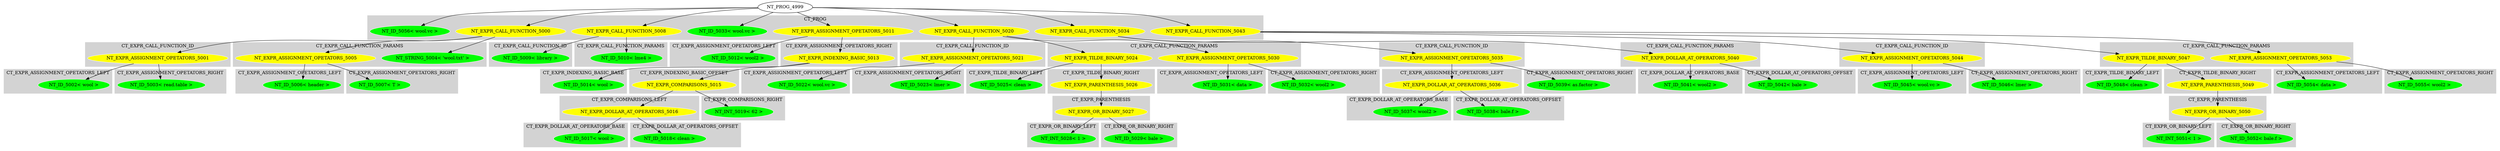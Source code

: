 digraph {

subgraph cluster0 {
 node [style=filled,color=white];
 style=filled;
 color=lightgrey;
 label = "CT_PROG";

"NT_EXPR_CALL_FUNCTION_5000"
 [fillcolor = yellow]
"NT_EXPR_CALL_FUNCTION_5008"
 [fillcolor = yellow]
"NT_EXPR_ASSIGNMENT_OPETATORS_5011"
 [fillcolor = yellow]
"NT_EXPR_CALL_FUNCTION_5020"
 [fillcolor = yellow]
"NT_ID_5033< wool.vc >"
 [fillcolor = green]
"NT_EXPR_CALL_FUNCTION_5034"
 [fillcolor = yellow]
"NT_EXPR_CALL_FUNCTION_5043"
 [fillcolor = yellow]
"NT_ID_5056< wool.vc >"
 [fillcolor = green]
}
"NT_PROG_4999"->"NT_EXPR_CALL_FUNCTION_5000"
subgraph cluster1 {
 node [style=filled,color=white];
 style=filled;
 color=lightgrey;
 label = "CT_EXPR_CALL_FUNCTION_ID";

"NT_EXPR_ASSIGNMENT_OPETATORS_5001"
 [fillcolor = yellow]
}
subgraph cluster2 {
 node [style=filled,color=white];
 style=filled;
 color=lightgrey;
 label = "CT_EXPR_CALL_FUNCTION_PARAMS";

"NT_STRING_5004< 'wool.txt' >"
 [fillcolor = green]
"NT_EXPR_ASSIGNMENT_OPETATORS_5005"
 [fillcolor = yellow]
}
"NT_EXPR_CALL_FUNCTION_5000"->"NT_EXPR_ASSIGNMENT_OPETATORS_5001"
subgraph cluster3 {
 node [style=filled,color=white];
 style=filled;
 color=lightgrey;
 label = "CT_EXPR_ASSIGNMENT_OPETATORS_LEFT";

"NT_ID_5002< wool >"
 [fillcolor = green]
}
subgraph cluster4 {
 node [style=filled,color=white];
 style=filled;
 color=lightgrey;
 label = "CT_EXPR_ASSIGNMENT_OPETATORS_RIGHT";

"NT_ID_5003< read.table >"
 [fillcolor = green]
}
"NT_EXPR_ASSIGNMENT_OPETATORS_5001"->"NT_ID_5002< wool >"
"NT_EXPR_ASSIGNMENT_OPETATORS_5001"->"NT_ID_5003< read.table >"
"NT_EXPR_CALL_FUNCTION_5000"->"NT_STRING_5004< 'wool.txt' >"
"NT_EXPR_CALL_FUNCTION_5000"->"NT_EXPR_ASSIGNMENT_OPETATORS_5005"
subgraph cluster5 {
 node [style=filled,color=white];
 style=filled;
 color=lightgrey;
 label = "CT_EXPR_ASSIGNMENT_OPETATORS_LEFT";

"NT_ID_5006< header >"
 [fillcolor = green]
}
subgraph cluster6 {
 node [style=filled,color=white];
 style=filled;
 color=lightgrey;
 label = "CT_EXPR_ASSIGNMENT_OPETATORS_RIGHT";

"NT_ID_5007< T >"
 [fillcolor = green]
}
"NT_EXPR_ASSIGNMENT_OPETATORS_5005"->"NT_ID_5006< header >"
"NT_EXPR_ASSIGNMENT_OPETATORS_5005"->"NT_ID_5007< T >"
"NT_PROG_4999"->"NT_EXPR_CALL_FUNCTION_5008"
subgraph cluster7 {
 node [style=filled,color=white];
 style=filled;
 color=lightgrey;
 label = "CT_EXPR_CALL_FUNCTION_ID";

"NT_ID_5009< library >"
 [fillcolor = green]
}
subgraph cluster8 {
 node [style=filled,color=white];
 style=filled;
 color=lightgrey;
 label = "CT_EXPR_CALL_FUNCTION_PARAMS";

"NT_ID_5010< lme4 >"
 [fillcolor = green]
}
"NT_EXPR_CALL_FUNCTION_5008"->"NT_ID_5009< library >"
"NT_EXPR_CALL_FUNCTION_5008"->"NT_ID_5010< lme4 >"
"NT_PROG_4999"->"NT_EXPR_ASSIGNMENT_OPETATORS_5011"
subgraph cluster9 {
 node [style=filled,color=white];
 style=filled;
 color=lightgrey;
 label = "CT_EXPR_ASSIGNMENT_OPETATORS_LEFT";

"NT_ID_5012< wool2 >"
 [fillcolor = green]
}
subgraph cluster10 {
 node [style=filled,color=white];
 style=filled;
 color=lightgrey;
 label = "CT_EXPR_ASSIGNMENT_OPETATORS_RIGHT";

"NT_EXPR_INDEXING_BASIC_5013"
 [fillcolor = yellow]
}
"NT_EXPR_ASSIGNMENT_OPETATORS_5011"->"NT_ID_5012< wool2 >"
"NT_EXPR_ASSIGNMENT_OPETATORS_5011"->"NT_EXPR_INDEXING_BASIC_5013"
subgraph cluster11 {
 node [style=filled,color=white];
 style=filled;
 color=lightgrey;
 label = "CT_EXPR_INDEXING_BASIC_BASE";

"NT_ID_5014< wool >"
 [fillcolor = green]}
subgraph cluster12 {
 node [style=filled,color=white];
 style=filled;
 color=lightgrey;
 label = "CT_EXPR_INDEXING_BASIC_OFFSET";

"NT_EXPR_COMPARISONS_5015"
 [fillcolor = yellow]}
"NT_EXPR_INDEXING_BASIC_5013"->"NT_ID_5014< wool >"
"NT_EXPR_INDEXING_BASIC_5013"->"NT_EXPR_COMPARISONS_5015"
subgraph cluster13 {
 node [style=filled,color=white];
 style=filled;
 color=lightgrey;
 label = "CT_EXPR_COMPARISONS_LEFT";

"NT_EXPR_DOLLAR_AT_OPERATORS_5016"
 [fillcolor = yellow]
}
subgraph cluster14 {
 node [style=filled,color=white];
 style=filled;
 color=lightgrey;
 label = "CT_EXPR_COMPARISONS_RIGHT";

"NT_INT_5019< 62 >"
 [fillcolor = green]
}
"NT_EXPR_COMPARISONS_5015"->"NT_EXPR_DOLLAR_AT_OPERATORS_5016"
subgraph cluster15 {
 node [style=filled,color=white];
 style=filled;
 color=lightgrey;
 label = "CT_EXPR_DOLLAR_AT_OPERATORS_BASE";

"NT_ID_5017< wool >"
 [fillcolor = green]
}
subgraph cluster16 {
 node [style=filled,color=white];
 style=filled;
 color=lightgrey;
 label = "CT_EXPR_DOLLAR_AT_OPERATORS_OFFSET";

"NT_ID_5018< clean >"
 [fillcolor = green]
}
"NT_EXPR_DOLLAR_AT_OPERATORS_5016"->"NT_ID_5017< wool >"
"NT_EXPR_DOLLAR_AT_OPERATORS_5016"->"NT_ID_5018< clean >"
"NT_EXPR_COMPARISONS_5015"->"NT_INT_5019< 62 >"
"NT_PROG_4999"->"NT_EXPR_CALL_FUNCTION_5020"
subgraph cluster17 {
 node [style=filled,color=white];
 style=filled;
 color=lightgrey;
 label = "CT_EXPR_CALL_FUNCTION_ID";

"NT_EXPR_ASSIGNMENT_OPETATORS_5021"
 [fillcolor = yellow]
}
subgraph cluster18 {
 node [style=filled,color=white];
 style=filled;
 color=lightgrey;
 label = "CT_EXPR_CALL_FUNCTION_PARAMS";

"NT_EXPR_TILDE_BINARY_5024"
 [fillcolor = yellow]
"NT_EXPR_ASSIGNMENT_OPETATORS_5030"
 [fillcolor = yellow]
}
"NT_EXPR_CALL_FUNCTION_5020"->"NT_EXPR_ASSIGNMENT_OPETATORS_5021"
subgraph cluster19 {
 node [style=filled,color=white];
 style=filled;
 color=lightgrey;
 label = "CT_EXPR_ASSIGNMENT_OPETATORS_LEFT";

"NT_ID_5022< wool.vc >"
 [fillcolor = green]
}
subgraph cluster20 {
 node [style=filled,color=white];
 style=filled;
 color=lightgrey;
 label = "CT_EXPR_ASSIGNMENT_OPETATORS_RIGHT";

"NT_ID_5023< lmer >"
 [fillcolor = green]
}
"NT_EXPR_ASSIGNMENT_OPETATORS_5021"->"NT_ID_5022< wool.vc >"
"NT_EXPR_ASSIGNMENT_OPETATORS_5021"->"NT_ID_5023< lmer >"
"NT_EXPR_CALL_FUNCTION_5020"->"NT_EXPR_TILDE_BINARY_5024"
subgraph cluster21 {
 node [style=filled,color=white];
 style=filled;
 color=lightgrey;
 label = "CT_EXPR_TILDE_BINARY_LEFT";

"NT_ID_5025< clean >"
 [fillcolor = green]
}
subgraph cluster22 {
 node [style=filled,color=white];
 style=filled;
 color=lightgrey;
 label = "CT_EXPR_TILDE_BINARY_RIGHT";

"NT_EXPR_PARENTHESIS_5026"
 [fillcolor = yellow]
}
"NT_EXPR_TILDE_BINARY_5024"->"NT_ID_5025< clean >"
"NT_EXPR_TILDE_BINARY_5024"->"NT_EXPR_PARENTHESIS_5026"
subgraph cluster23 {
 node [style=filled,color=white];
 style=filled;
 color=lightgrey;
 label = "CT_EXPR_PARENTHESIS";

"NT_EXPR_OR_BINARY_5027"
 [fillcolor = yellow]
}
"NT_EXPR_PARENTHESIS_5026"->"NT_EXPR_OR_BINARY_5027"
subgraph cluster24 {
 node [style=filled,color=white];
 style=filled;
 color=lightgrey;
 label = "CT_EXPR_OR_BINARY_LEFT";

"NT_INT_5028< 1 >"
 [fillcolor = green]
}
subgraph cluster25 {
 node [style=filled,color=white];
 style=filled;
 color=lightgrey;
 label = "CT_EXPR_OR_BINARY_RIGHT";

"NT_ID_5029< bale >"
 [fillcolor = green]
}
"NT_EXPR_OR_BINARY_5027"->"NT_INT_5028< 1 >"
"NT_EXPR_OR_BINARY_5027"->"NT_ID_5029< bale >"
"NT_EXPR_CALL_FUNCTION_5020"->"NT_EXPR_ASSIGNMENT_OPETATORS_5030"
subgraph cluster26 {
 node [style=filled,color=white];
 style=filled;
 color=lightgrey;
 label = "CT_EXPR_ASSIGNMENT_OPETATORS_LEFT";

"NT_ID_5031< data >"
 [fillcolor = green]
}
subgraph cluster27 {
 node [style=filled,color=white];
 style=filled;
 color=lightgrey;
 label = "CT_EXPR_ASSIGNMENT_OPETATORS_RIGHT";

"NT_ID_5032< wool2 >"
 [fillcolor = green]
}
"NT_EXPR_ASSIGNMENT_OPETATORS_5030"->"NT_ID_5031< data >"
"NT_EXPR_ASSIGNMENT_OPETATORS_5030"->"NT_ID_5032< wool2 >"
"NT_PROG_4999"->"NT_ID_5033< wool.vc >"
"NT_PROG_4999"->"NT_EXPR_CALL_FUNCTION_5034"
subgraph cluster28 {
 node [style=filled,color=white];
 style=filled;
 color=lightgrey;
 label = "CT_EXPR_CALL_FUNCTION_ID";

"NT_EXPR_ASSIGNMENT_OPETATORS_5035"
 [fillcolor = yellow]
}
subgraph cluster29 {
 node [style=filled,color=white];
 style=filled;
 color=lightgrey;
 label = "CT_EXPR_CALL_FUNCTION_PARAMS";

"NT_EXPR_DOLLAR_AT_OPERATORS_5040"
 [fillcolor = yellow]
}
"NT_EXPR_CALL_FUNCTION_5034"->"NT_EXPR_ASSIGNMENT_OPETATORS_5035"
subgraph cluster30 {
 node [style=filled,color=white];
 style=filled;
 color=lightgrey;
 label = "CT_EXPR_ASSIGNMENT_OPETATORS_LEFT";

"NT_EXPR_DOLLAR_AT_OPERATORS_5036"
 [fillcolor = yellow]
}
subgraph cluster31 {
 node [style=filled,color=white];
 style=filled;
 color=lightgrey;
 label = "CT_EXPR_ASSIGNMENT_OPETATORS_RIGHT";

"NT_ID_5039< as.factor >"
 [fillcolor = green]
}
"NT_EXPR_ASSIGNMENT_OPETATORS_5035"->"NT_EXPR_DOLLAR_AT_OPERATORS_5036"
subgraph cluster32 {
 node [style=filled,color=white];
 style=filled;
 color=lightgrey;
 label = "CT_EXPR_DOLLAR_AT_OPERATORS_BASE";

"NT_ID_5037< wool2 >"
 [fillcolor = green]
}
subgraph cluster33 {
 node [style=filled,color=white];
 style=filled;
 color=lightgrey;
 label = "CT_EXPR_DOLLAR_AT_OPERATORS_OFFSET";

"NT_ID_5038< bale.f >"
 [fillcolor = green]
}
"NT_EXPR_DOLLAR_AT_OPERATORS_5036"->"NT_ID_5037< wool2 >"
"NT_EXPR_DOLLAR_AT_OPERATORS_5036"->"NT_ID_5038< bale.f >"
"NT_EXPR_ASSIGNMENT_OPETATORS_5035"->"NT_ID_5039< as.factor >"
"NT_EXPR_CALL_FUNCTION_5034"->"NT_EXPR_DOLLAR_AT_OPERATORS_5040"
subgraph cluster34 {
 node [style=filled,color=white];
 style=filled;
 color=lightgrey;
 label = "CT_EXPR_DOLLAR_AT_OPERATORS_BASE";

"NT_ID_5041< wool2 >"
 [fillcolor = green]
}
subgraph cluster35 {
 node [style=filled,color=white];
 style=filled;
 color=lightgrey;
 label = "CT_EXPR_DOLLAR_AT_OPERATORS_OFFSET";

"NT_ID_5042< bale >"
 [fillcolor = green]
}
"NT_EXPR_DOLLAR_AT_OPERATORS_5040"->"NT_ID_5041< wool2 >"
"NT_EXPR_DOLLAR_AT_OPERATORS_5040"->"NT_ID_5042< bale >"
"NT_PROG_4999"->"NT_EXPR_CALL_FUNCTION_5043"
subgraph cluster36 {
 node [style=filled,color=white];
 style=filled;
 color=lightgrey;
 label = "CT_EXPR_CALL_FUNCTION_ID";

"NT_EXPR_ASSIGNMENT_OPETATORS_5044"
 [fillcolor = yellow]
}
subgraph cluster37 {
 node [style=filled,color=white];
 style=filled;
 color=lightgrey;
 label = "CT_EXPR_CALL_FUNCTION_PARAMS";

"NT_EXPR_TILDE_BINARY_5047"
 [fillcolor = yellow]
"NT_EXPR_ASSIGNMENT_OPETATORS_5053"
 [fillcolor = yellow]
}
"NT_EXPR_CALL_FUNCTION_5043"->"NT_EXPR_ASSIGNMENT_OPETATORS_5044"
subgraph cluster38 {
 node [style=filled,color=white];
 style=filled;
 color=lightgrey;
 label = "CT_EXPR_ASSIGNMENT_OPETATORS_LEFT";

"NT_ID_5045< wool.vc >"
 [fillcolor = green]
}
subgraph cluster39 {
 node [style=filled,color=white];
 style=filled;
 color=lightgrey;
 label = "CT_EXPR_ASSIGNMENT_OPETATORS_RIGHT";

"NT_ID_5046< lmer >"
 [fillcolor = green]
}
"NT_EXPR_ASSIGNMENT_OPETATORS_5044"->"NT_ID_5045< wool.vc >"
"NT_EXPR_ASSIGNMENT_OPETATORS_5044"->"NT_ID_5046< lmer >"
"NT_EXPR_CALL_FUNCTION_5043"->"NT_EXPR_TILDE_BINARY_5047"
subgraph cluster40 {
 node [style=filled,color=white];
 style=filled;
 color=lightgrey;
 label = "CT_EXPR_TILDE_BINARY_LEFT";

"NT_ID_5048< clean >"
 [fillcolor = green]
}
subgraph cluster41 {
 node [style=filled,color=white];
 style=filled;
 color=lightgrey;
 label = "CT_EXPR_TILDE_BINARY_RIGHT";

"NT_EXPR_PARENTHESIS_5049"
 [fillcolor = yellow]
}
"NT_EXPR_TILDE_BINARY_5047"->"NT_ID_5048< clean >"
"NT_EXPR_TILDE_BINARY_5047"->"NT_EXPR_PARENTHESIS_5049"
subgraph cluster42 {
 node [style=filled,color=white];
 style=filled;
 color=lightgrey;
 label = "CT_EXPR_PARENTHESIS";

"NT_EXPR_OR_BINARY_5050"
 [fillcolor = yellow]
}
"NT_EXPR_PARENTHESIS_5049"->"NT_EXPR_OR_BINARY_5050"
subgraph cluster43 {
 node [style=filled,color=white];
 style=filled;
 color=lightgrey;
 label = "CT_EXPR_OR_BINARY_LEFT";

"NT_INT_5051< 1 >"
 [fillcolor = green]
}
subgraph cluster44 {
 node [style=filled,color=white];
 style=filled;
 color=lightgrey;
 label = "CT_EXPR_OR_BINARY_RIGHT";

"NT_ID_5052< bale.f >"
 [fillcolor = green]
}
"NT_EXPR_OR_BINARY_5050"->"NT_INT_5051< 1 >"
"NT_EXPR_OR_BINARY_5050"->"NT_ID_5052< bale.f >"
"NT_EXPR_CALL_FUNCTION_5043"->"NT_EXPR_ASSIGNMENT_OPETATORS_5053"
subgraph cluster45 {
 node [style=filled,color=white];
 style=filled;
 color=lightgrey;
 label = "CT_EXPR_ASSIGNMENT_OPETATORS_LEFT";

"NT_ID_5054< data >"
 [fillcolor = green]
}
subgraph cluster46 {
 node [style=filled,color=white];
 style=filled;
 color=lightgrey;
 label = "CT_EXPR_ASSIGNMENT_OPETATORS_RIGHT";

"NT_ID_5055< wool2 >"
 [fillcolor = green]
}
"NT_EXPR_ASSIGNMENT_OPETATORS_5053"->"NT_ID_5054< data >"
"NT_EXPR_ASSIGNMENT_OPETATORS_5053"->"NT_ID_5055< wool2 >"
"NT_PROG_4999"->"NT_ID_5056< wool.vc >"
}
